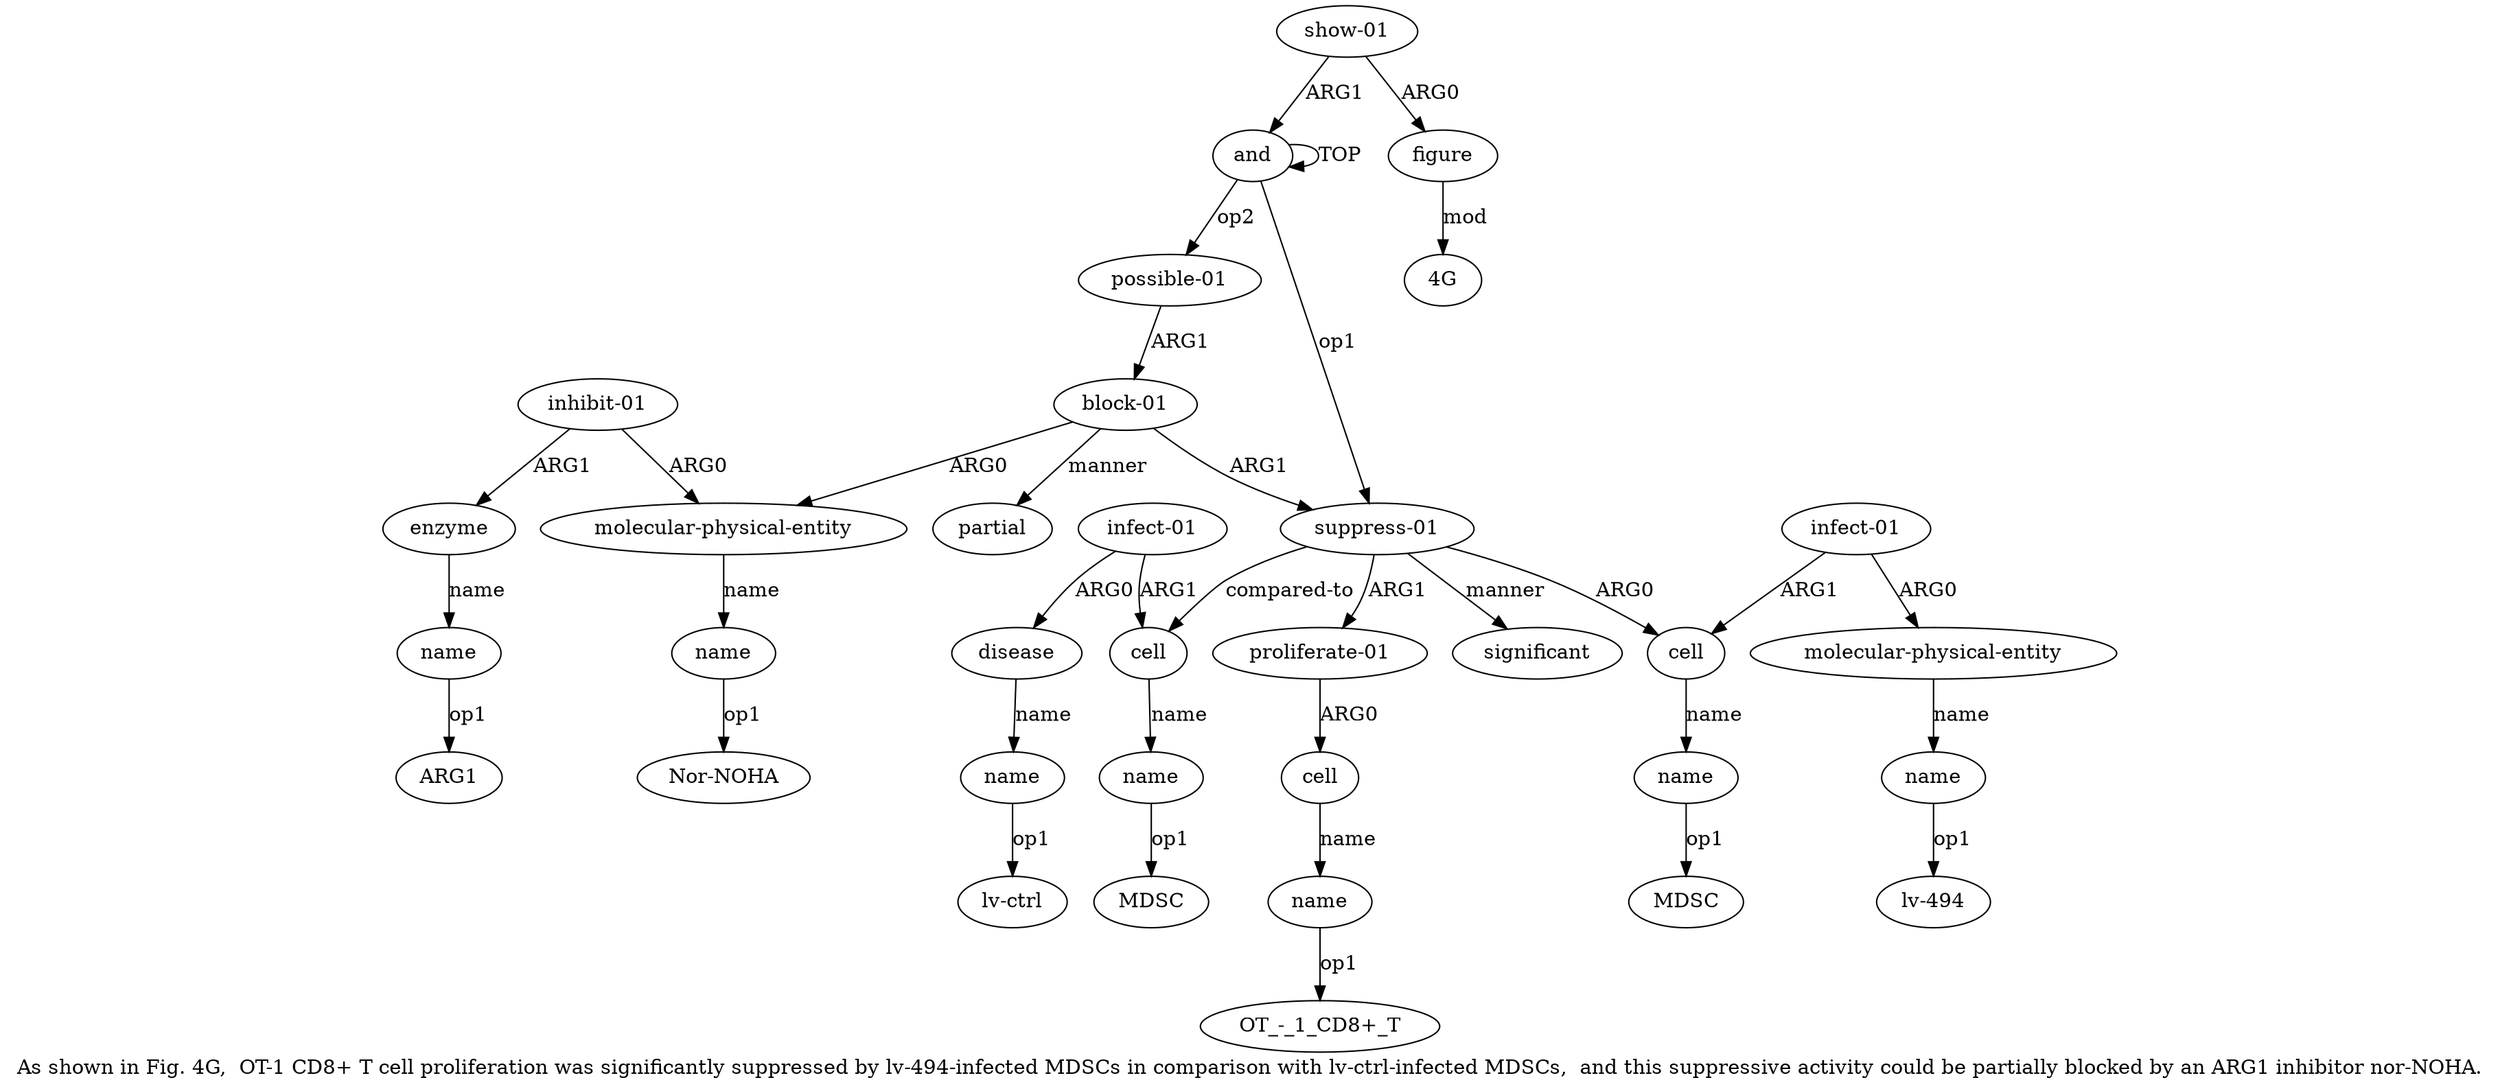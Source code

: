 digraph  {
	graph [label="As shown in Fig. 4G,  OT-1 CD8+ T cell proliferation was significantly suppressed by lv-494-infected MDSCs in comparison with lv-ctrl-infected \
MDSCs,  and this suppressive activity could be partially blocked by an ARG1 inhibitor nor-NOHA."];
	node [label="\N"];
	a20	 [color=black,
		gold_ind=20,
		gold_label="inhibit-01",
		label="inhibit-01",
		test_ind=20,
		test_label="inhibit-01"];
	a21	 [color=black,
		gold_ind=21,
		gold_label=enzyme,
		label=enzyme,
		test_ind=21,
		test_label=enzyme];
	a20 -> a21 [key=0,
	color=black,
	gold_label=ARG1,
	label=ARG1,
	test_label=ARG1];
a18 [color=black,
	gold_ind=18,
	gold_label="molecular-physical-entity",
	label="molecular-physical-entity",
	test_ind=18,
	test_label="molecular-physical-entity"];
a20 -> a18 [key=0,
color=black,
gold_label=ARG0,
label=ARG0,
test_label=ARG0];
a22 [color=black,
gold_ind=22,
gold_label=name,
label=name,
test_ind=22,
test_label=name];
a21 -> a22 [key=0,
color=black,
gold_label=name,
label=name,
test_label=name];
"a22 ARG1" [color=black,
gold_ind=-1,
gold_label=ARG1,
label=ARG1,
test_ind=-1,
test_label=ARG1];
a22 -> "a22 ARG1" [key=0,
color=black,
gold_label=op1,
label=op1,
test_label=op1];
a23 [color=black,
gold_ind=23,
gold_label=partial,
label=partial,
test_ind=23,
test_label=partial];
a24 [color=black,
gold_ind=24,
gold_label="show-01",
label="show-01",
test_ind=24,
test_label="show-01"];
a25 [color=black,
gold_ind=25,
gold_label=figure,
label=figure,
test_ind=25,
test_label=figure];
a24 -> a25 [key=0,
color=black,
gold_label=ARG0,
label=ARG0,
test_label=ARG0];
a0 [color=black,
gold_ind=0,
gold_label=and,
label=and,
test_ind=0,
test_label=and];
a24 -> a0 [key=0,
color=black,
gold_label=ARG1,
label=ARG1,
test_label=ARG1];
"a25 4G" [color=black,
gold_ind=-1,
gold_label="4G",
label="4G",
test_ind=-1,
test_label="4G"];
a25 -> "a25 4G" [key=0,
color=black,
gold_label=mod,
label=mod,
test_label=mod];
"a9 OT_-_1_CD8+_T" [color=black,
gold_ind=-1,
gold_label="OT_-_1_CD8+_T",
label="OT_-_1_CD8+_T",
test_ind=-1,
test_label="OT_-_1_CD8+_T"];
"a12 MDSC" [color=black,
gold_ind=-1,
gold_label=MDSC,
label=MDSC,
test_ind=-1,
test_label=MDSC];
"a6 lv-494" [color=black,
gold_ind=-1,
gold_label="lv-494",
label="lv-494",
test_ind=-1,
test_label="lv-494"];
"a19 Nor-NOHA" [color=black,
gold_ind=-1,
gold_label="Nor-NOHA",
label="Nor-NOHA",
test_ind=-1,
test_label="Nor-NOHA"];
a15 [color=black,
gold_ind=15,
gold_label=name,
label=name,
test_ind=15,
test_label=name];
"a15 lv-ctrl" [color=black,
gold_ind=-1,
gold_label="lv-ctrl",
label="lv-ctrl",
test_ind=-1,
test_label="lv-ctrl"];
a15 -> "a15 lv-ctrl" [key=0,
color=black,
gold_label=op1,
label=op1,
test_label=op1];
a14 [color=black,
gold_ind=14,
gold_label=disease,
label=disease,
test_ind=14,
test_label=disease];
a14 -> a15 [key=0,
color=black,
gold_label=name,
label=name,
test_label=name];
a17 [color=black,
gold_ind=17,
gold_label="block-01",
label="block-01",
test_ind=17,
test_label="block-01"];
a17 -> a23 [key=0,
color=black,
gold_label=manner,
label=manner,
test_label=manner];
a17 -> a18 [key=0,
color=black,
gold_label=ARG0,
label=ARG0,
test_label=ARG0];
a1 [color=black,
gold_ind=1,
gold_label="suppress-01",
label="suppress-01",
test_ind=1,
test_label="suppress-01"];
a17 -> a1 [key=0,
color=black,
gold_label=ARG1,
label=ARG1,
test_label=ARG1];
a16 [color=black,
gold_ind=16,
gold_label="possible-01",
label="possible-01",
test_ind=16,
test_label="possible-01"];
a16 -> a17 [key=0,
color=black,
gold_label=ARG1,
label=ARG1,
test_label=ARG1];
a11 [color=black,
gold_ind=11,
gold_label=cell,
label=cell,
test_ind=11,
test_label=cell];
a12 [color=black,
gold_ind=12,
gold_label=name,
label=name,
test_ind=12,
test_label=name];
a11 -> a12 [key=0,
color=black,
gold_label=name,
label=name,
test_label=name];
a10 [color=black,
gold_ind=10,
gold_label=significant,
label=significant,
test_ind=10,
test_label=significant];
a13 [color=black,
gold_ind=13,
gold_label="infect-01",
label="infect-01",
test_ind=13,
test_label="infect-01"];
a13 -> a14 [key=0,
color=black,
gold_label=ARG0,
label=ARG0,
test_label=ARG0];
a13 -> a11 [key=0,
color=black,
gold_label=ARG1,
label=ARG1,
test_label=ARG1];
a12 -> "a12 MDSC" [key=0,
color=black,
gold_label=op1,
label=op1,
test_label=op1];
a19 [color=black,
gold_ind=19,
gold_label=name,
label=name,
test_ind=19,
test_label=name];
a19 -> "a19 Nor-NOHA" [key=0,
color=black,
gold_label=op1,
label=op1,
test_label=op1];
a18 -> a19 [key=0,
color=black,
gold_label=name,
label=name,
test_label=name];
a1 -> a11 [key=0,
color=black,
gold_label="compared-to",
label="compared-to",
test_label="compared-to"];
a1 -> a10 [key=0,
color=black,
gold_label=manner,
label=manner,
test_label=manner];
a2 [color=black,
gold_ind=2,
gold_label=cell,
label=cell,
test_ind=2,
test_label=cell];
a1 -> a2 [key=0,
color=black,
gold_label=ARG0,
label=ARG0,
test_label=ARG0];
a7 [color=black,
gold_ind=7,
gold_label="proliferate-01",
label="proliferate-01",
test_ind=7,
test_label="proliferate-01"];
a1 -> a7 [key=0,
color=black,
gold_label=ARG1,
label=ARG1,
test_label=ARG1];
a0 -> a16 [key=0,
color=black,
gold_label=op2,
label=op2,
test_label=op2];
a0 -> a1 [key=0,
color=black,
gold_label=op1,
label=op1,
test_label=op1];
a0 -> a0 [key=0,
color=black,
gold_label=TOP,
label=TOP,
test_label=TOP];
a3 [color=black,
gold_ind=3,
gold_label=name,
label=name,
test_ind=3,
test_label=name];
"a3 MDSC" [color=black,
gold_ind=-1,
gold_label=MDSC,
label=MDSC,
test_ind=-1,
test_label=MDSC];
a3 -> "a3 MDSC" [key=0,
color=black,
gold_label=op1,
label=op1,
test_label=op1];
a2 -> a3 [key=0,
color=black,
gold_label=name,
label=name,
test_label=name];
a5 [color=black,
gold_ind=5,
gold_label="molecular-physical-entity",
label="molecular-physical-entity",
test_ind=5,
test_label="molecular-physical-entity"];
a6 [color=black,
gold_ind=6,
gold_label=name,
label=name,
test_ind=6,
test_label=name];
a5 -> a6 [key=0,
color=black,
gold_label=name,
label=name,
test_label=name];
a4 [color=black,
gold_ind=4,
gold_label="infect-01",
label="infect-01",
test_ind=4,
test_label="infect-01"];
a4 -> a2 [key=0,
color=black,
gold_label=ARG1,
label=ARG1,
test_label=ARG1];
a4 -> a5 [key=0,
color=black,
gold_label=ARG0,
label=ARG0,
test_label=ARG0];
a8 [color=black,
gold_ind=8,
gold_label=cell,
label=cell,
test_ind=8,
test_label=cell];
a7 -> a8 [key=0,
color=black,
gold_label=ARG0,
label=ARG0,
test_label=ARG0];
a6 -> "a6 lv-494" [key=0,
color=black,
gold_label=op1,
label=op1,
test_label=op1];
a9 [color=black,
gold_ind=9,
gold_label=name,
label=name,
test_ind=9,
test_label=name];
a9 -> "a9 OT_-_1_CD8+_T" [key=0,
color=black,
gold_label=op1,
label=op1,
test_label=op1];
a8 -> a9 [key=0,
color=black,
gold_label=name,
label=name,
test_label=name];
}
